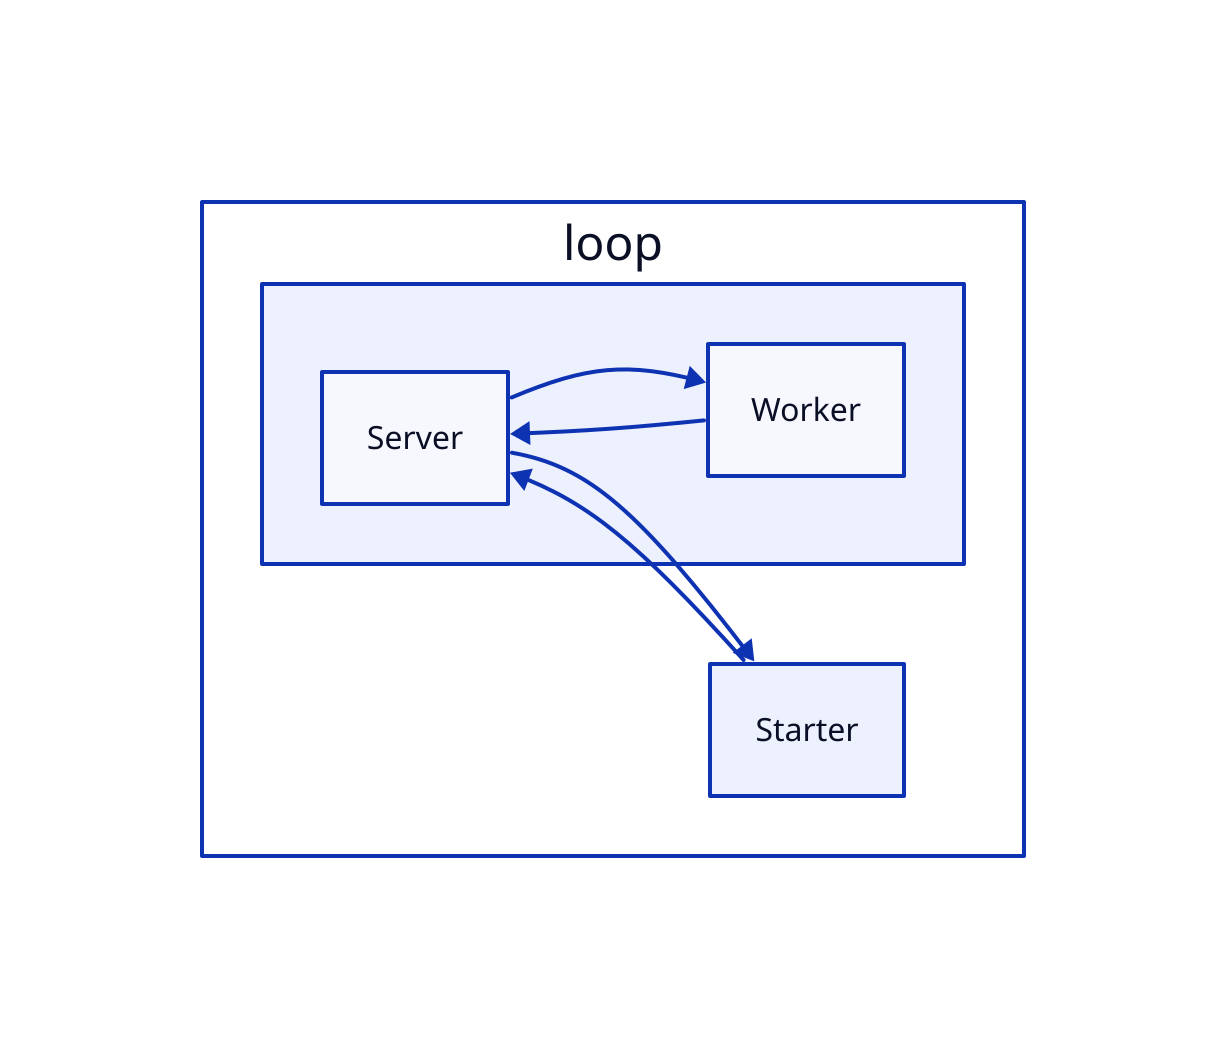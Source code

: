 direction: right

Wrapper: {
    label: ""
    style.fill: transparent

    Loop: {
        label: "loop"
        style.text-transform: lowercase

        Server -> Worker
        Worker -> Server
    }
    Starter -> Loop.Server
    Starter <- Loop.Server
}
